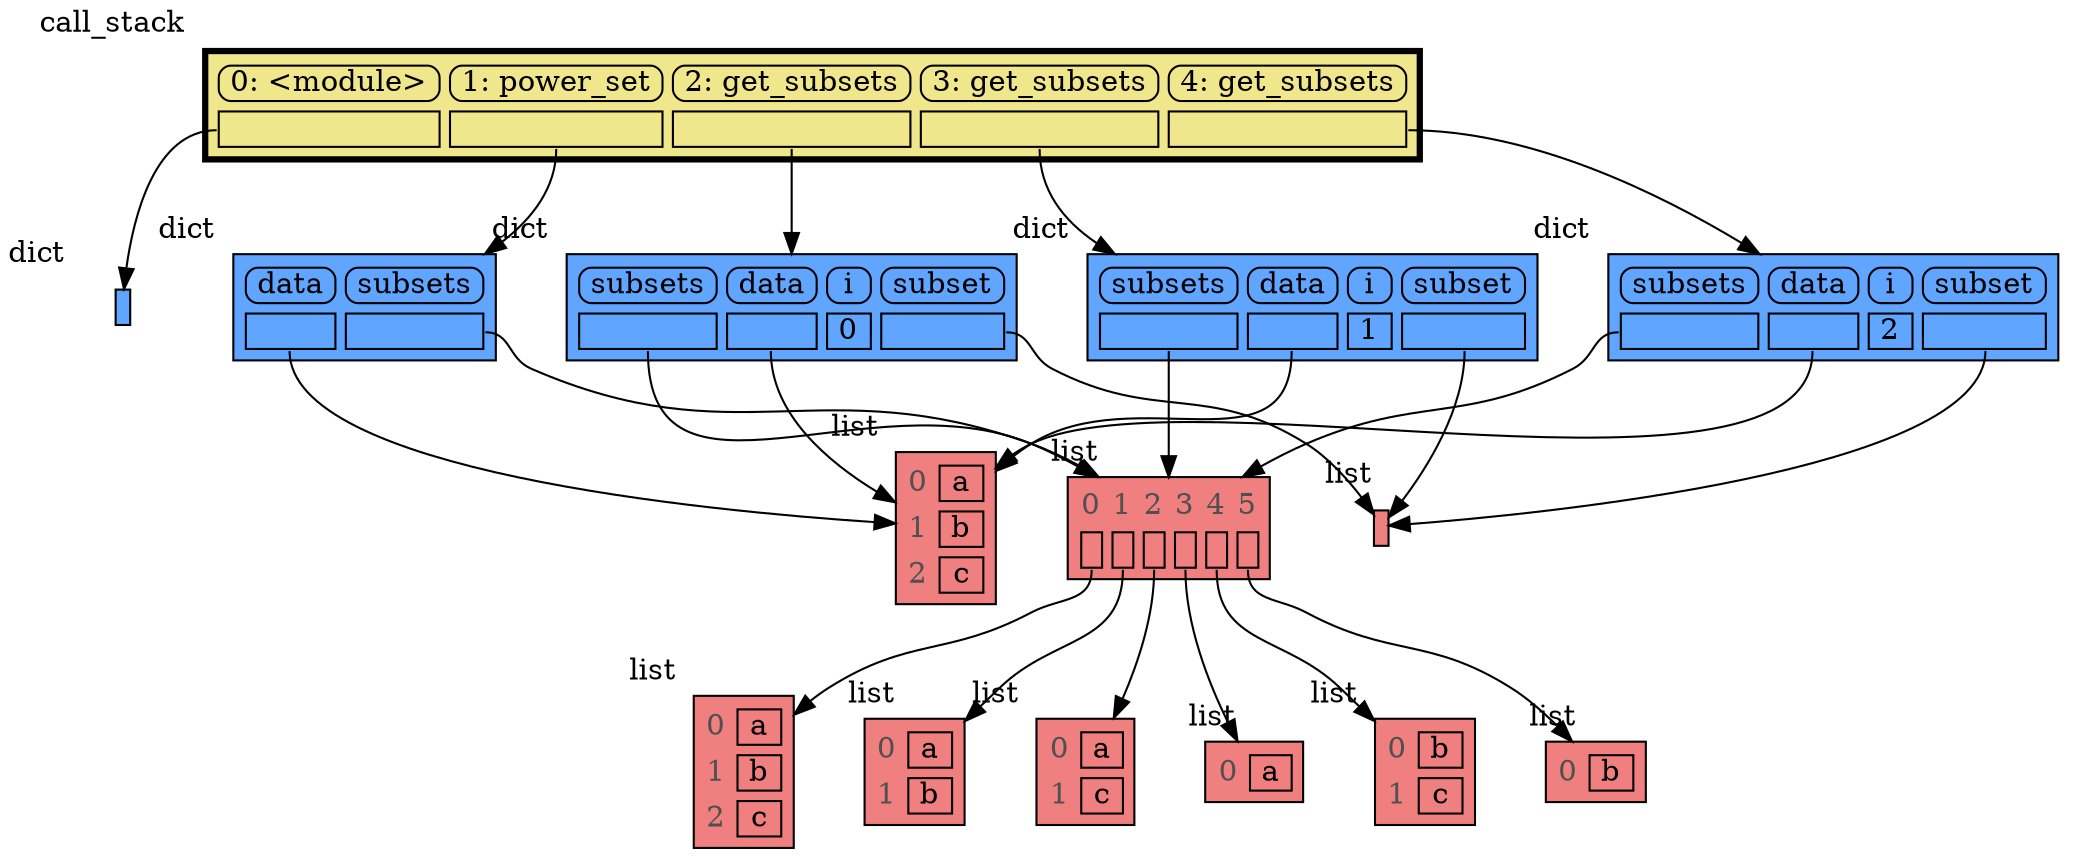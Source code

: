 digraph memory_graph {
	node [shape=plaintext]
	node129853447965056 [label=<
<TABLE BORDER="1" CELLBORDER="1" CELLSPACING="0" CELLPADDING="0" BGCOLOR="#60a5ff" PORT="table">
    <TR><TD BORDER="0"> </TD></TR>
</TABLE>
> xlabel=dict]
	node129853453685312 [label=<
<TABLE BORDER="1" CELLBORDER="1" CELLSPACING="5" CELLPADDING="0" BGCOLOR="lightcoral" PORT="table">
    <TR><TD BORDER="0"><font color="#505050">0</font></TD><TD BORDER="1"> a </TD></TR>
    <TR><TD BORDER="0"><font color="#505050">1</font></TD><TD BORDER="1"> b </TD></TR>
    <TR><TD BORDER="0"><font color="#505050">2</font></TD><TD BORDER="1"> c </TD></TR>
</TABLE>
> xlabel=list]
	node129853447963968 [label=<
<TABLE BORDER="1" CELLBORDER="1" CELLSPACING="5" CELLPADDING="0" BGCOLOR="lightcoral" PORT="table">
    <TR><TD BORDER="0"><font color="#505050">0</font></TD><TD BORDER="1"> a </TD></TR>
    <TR><TD BORDER="0"><font color="#505050">1</font></TD><TD BORDER="1"> b </TD></TR>
    <TR><TD BORDER="0"><font color="#505050">2</font></TD><TD BORDER="1"> c </TD></TR>
</TABLE>
> xlabel=list]
	node129853449723136 [label=<
<TABLE BORDER="1" CELLBORDER="1" CELLSPACING="5" CELLPADDING="0" BGCOLOR="lightcoral" PORT="table">
    <TR><TD BORDER="0"><font color="#505050">0</font></TD><TD BORDER="1"> a </TD></TR>
    <TR><TD BORDER="0"><font color="#505050">1</font></TD><TD BORDER="1"> b </TD></TR>
</TABLE>
> xlabel=list]
	node129853447973952 [label=<
<TABLE BORDER="1" CELLBORDER="1" CELLSPACING="5" CELLPADDING="0" BGCOLOR="lightcoral" PORT="table">
    <TR><TD BORDER="0"><font color="#505050">0</font></TD><TD BORDER="1"> a </TD></TR>
    <TR><TD BORDER="0"><font color="#505050">1</font></TD><TD BORDER="1"> c </TD></TR>
</TABLE>
> xlabel=list]
	node129853447967552 [label=<
<TABLE BORDER="1" CELLBORDER="1" CELLSPACING="5" CELLPADDING="0" BGCOLOR="lightcoral" PORT="table">
    <TR><TD BORDER="0"><font color="#505050">0</font></TD><TD BORDER="1"> a </TD></TR>
</TABLE>
> xlabel=list]
	node129853448044608 [label=<
<TABLE BORDER="1" CELLBORDER="1" CELLSPACING="5" CELLPADDING="0" BGCOLOR="lightcoral" PORT="table">
    <TR><TD BORDER="0"><font color="#505050">0</font></TD><TD BORDER="1"> b </TD></TR>
    <TR><TD BORDER="0"><font color="#505050">1</font></TD><TD BORDER="1"> c </TD></TR>
</TABLE>
> xlabel=list]
	node129853451685056 [label=<
<TABLE BORDER="1" CELLBORDER="1" CELLSPACING="5" CELLPADDING="0" BGCOLOR="lightcoral" PORT="table">
    <TR><TD BORDER="0"><font color="#505050">0</font></TD><TD BORDER="1"> b </TD></TR>
</TABLE>
> xlabel=list]
	node129853453683520 [label=<
<TABLE BORDER="1" CELLBORDER="1" CELLSPACING="5" CELLPADDING="0" BGCOLOR="lightcoral" PORT="table">
    <TR><TD BORDER="0"><font color="#505050">0</font></TD><TD BORDER="0"><font color="#505050">1</font></TD><TD BORDER="0"><font color="#505050">2</font></TD><TD BORDER="0"><font color="#505050">3</font></TD><TD BORDER="0"><font color="#505050">4</font></TD><TD BORDER="0"><font color="#505050">5</font></TD></TR>
    <TR><TD BORDER="1" PORT="ref0"> </TD><TD BORDER="1" PORT="ref1"> </TD><TD BORDER="1" PORT="ref2"> </TD><TD BORDER="1" PORT="ref3"> </TD><TD BORDER="1" PORT="ref4"> </TD><TD BORDER="1" PORT="ref5"> </TD></TR>
</TABLE>
> xlabel=list]
	node129853453683520:ref0 -> node129853447963968:table [style=solid]
	node129853453683520:ref1 -> node129853449723136:table [style=solid]
	node129853453683520:ref2 -> node129853447973952:table [style=solid]
	node129853453683520:ref3 -> node129853447967552:table [style=solid]
	node129853453683520:ref4 -> node129853448044608:table [style=solid]
	node129853453683520:ref5 -> node129853451685056:table [style=solid]
	node129853447926592 [label=<
<TABLE BORDER="1" CELLBORDER="1" CELLSPACING="5" CELLPADDING="0" BGCOLOR="#60a5ff" PORT="table">
    <TR><TD BORDER="1" STYLE="ROUNDED"> data </TD><TD BORDER="1" STYLE="ROUNDED"> subsets </TD></TR>
    <TR><TD BORDER="1" PORT="ref0"> </TD><TD BORDER="1" PORT="ref1"> </TD></TR>
</TABLE>
> xlabel=dict]
	node129853447926592:ref0 -> node129853453685312:table [style=solid]
	node129853447926592:ref1 -> node129853453683520:table [style=solid]
	node129853449722048 [label=<
<TABLE BORDER="1" CELLBORDER="1" CELLSPACING="0" CELLPADDING="0" BGCOLOR="lightcoral" PORT="table">
    <TR><TD BORDER="0"> </TD></TR>
</TABLE>
> xlabel=list]
	node129853449724608 [label=<
<TABLE BORDER="1" CELLBORDER="1" CELLSPACING="5" CELLPADDING="0" BGCOLOR="#60a5ff" PORT="table">
    <TR><TD BORDER="1" STYLE="ROUNDED"> subsets </TD><TD BORDER="1" STYLE="ROUNDED"> data </TD><TD BORDER="1" STYLE="ROUNDED"> i </TD><TD BORDER="1" STYLE="ROUNDED"> subset </TD></TR>
    <TR><TD BORDER="1" PORT="ref0"> </TD><TD BORDER="1" PORT="ref1"> </TD><TD BORDER="1"> 0 </TD><TD BORDER="1" PORT="ref2"> </TD></TR>
</TABLE>
> xlabel=dict]
	node129853449724608:ref0 -> node129853453683520:table [style=solid]
	node129853449724608:ref1 -> node129853453685312:table [style=solid]
	node129853449724608:ref2 -> node129853449722048:table [style=solid]
	node129853447964608 [label=<
<TABLE BORDER="1" CELLBORDER="1" CELLSPACING="5" CELLPADDING="0" BGCOLOR="#60a5ff" PORT="table">
    <TR><TD BORDER="1" STYLE="ROUNDED"> subsets </TD><TD BORDER="1" STYLE="ROUNDED"> data </TD><TD BORDER="1" STYLE="ROUNDED"> i </TD><TD BORDER="1" STYLE="ROUNDED"> subset </TD></TR>
    <TR><TD BORDER="1" PORT="ref0"> </TD><TD BORDER="1" PORT="ref1"> </TD><TD BORDER="1"> 1 </TD><TD BORDER="1" PORT="ref2"> </TD></TR>
</TABLE>
> xlabel=dict]
	node129853447964608:ref0 -> node129853453683520:table [style=solid]
	node129853447964608:ref1 -> node129853453685312:table [style=solid]
	node129853447964608:ref2 -> node129853449722048:table [style=solid]
	node129853449721344 [label=<
<TABLE BORDER="1" CELLBORDER="1" CELLSPACING="5" CELLPADDING="0" BGCOLOR="#60a5ff" PORT="table">
    <TR><TD BORDER="1" STYLE="ROUNDED"> subsets </TD><TD BORDER="1" STYLE="ROUNDED"> data </TD><TD BORDER="1" STYLE="ROUNDED"> i </TD><TD BORDER="1" STYLE="ROUNDED"> subset </TD></TR>
    <TR><TD BORDER="1" PORT="ref0"> </TD><TD BORDER="1" PORT="ref1"> </TD><TD BORDER="1"> 2 </TD><TD BORDER="1" PORT="ref2"> </TD></TR>
</TABLE>
> xlabel=dict]
	node129853449721344:ref0 -> node129853453683520:table [style=solid]
	node129853449721344:ref1 -> node129853453685312:table [style=solid]
	node129853449721344:ref2 -> node129853449722048:table [style=solid]
	node129853449737696 [label=<
<TABLE BORDER="3" CELLBORDER="1" CELLSPACING="5" CELLPADDING="0" BGCOLOR="khaki" PORT="table">
    <TR><TD BORDER="1" STYLE="ROUNDED"> 0: &lt;module&gt; </TD><TD BORDER="1" STYLE="ROUNDED"> 1: power_set </TD><TD BORDER="1" STYLE="ROUNDED"> 2: get_subsets </TD><TD BORDER="1" STYLE="ROUNDED"> 3: get_subsets </TD><TD BORDER="1" STYLE="ROUNDED"> 4: get_subsets </TD></TR>
    <TR><TD BORDER="1" PORT="ref0"> </TD><TD BORDER="1" PORT="ref1"> </TD><TD BORDER="1" PORT="ref2"> </TD><TD BORDER="1" PORT="ref3"> </TD><TD BORDER="1" PORT="ref4"> </TD></TR>
</TABLE>
> xlabel=call_stack]
	node129853449737696:ref0 -> node129853447965056:table [style=solid]
	node129853449737696:ref1 -> node129853447926592:table [style=solid]
	node129853449737696:ref2 -> node129853449724608:table [style=solid]
	node129853449737696:ref3 -> node129853447964608:table [style=solid]
	node129853449737696:ref4 -> node129853449721344:table [style=solid]
subgraph { rank=same; node129853447965056 -> node129853447926592 -> node129853449724608 -> node129853447964608 -> node129853449721344[weight=10, style=invis]; }
subgraph { rank=same; node129853453685312 -> node129853453683520 -> node129853449722048[weight=10, style=invis]; }
subgraph { rank=same; node129853447963968 -> node129853449723136 -> node129853447973952 -> node129853447967552 -> node129853448044608 -> node129853451685056[weight=10, style=invis]; }
}
